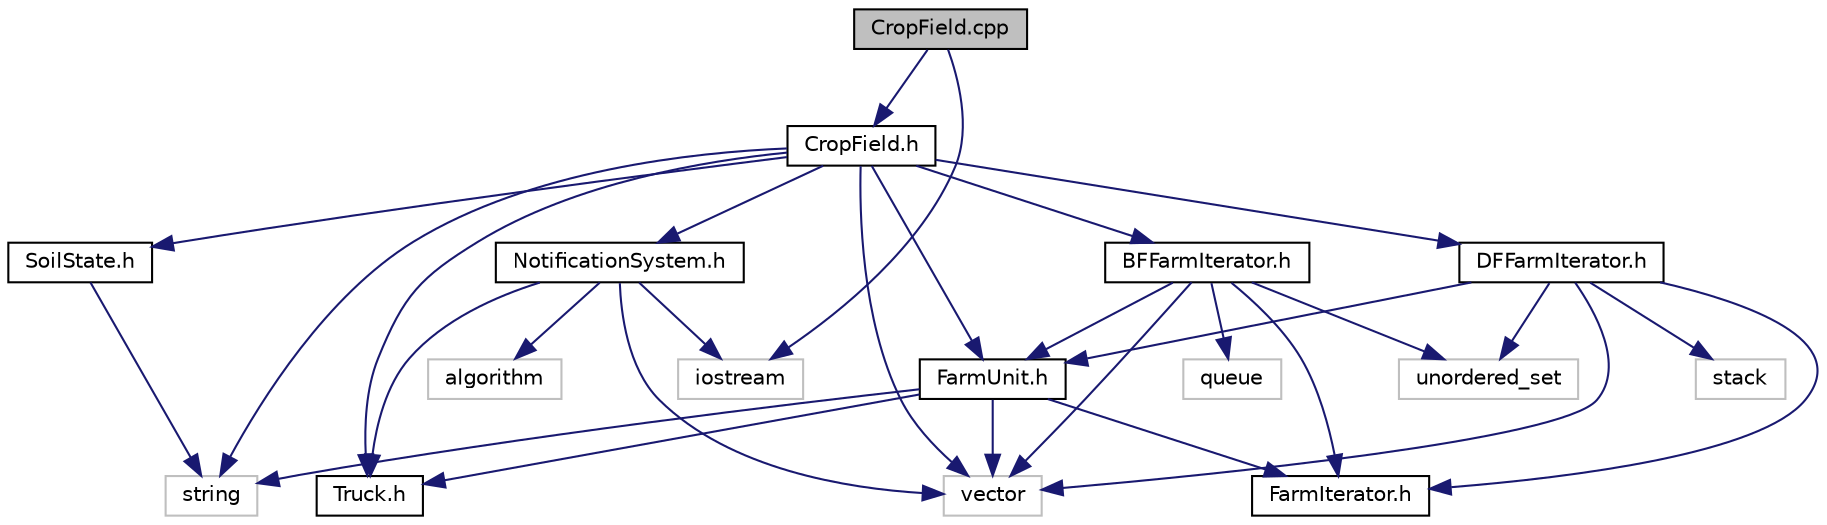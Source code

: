 digraph "CropField.cpp"
{
 // LATEX_PDF_SIZE
  edge [fontname="Helvetica",fontsize="10",labelfontname="Helvetica",labelfontsize="10"];
  node [fontname="Helvetica",fontsize="10",shape=record];
  Node1 [label="CropField.cpp",height=0.2,width=0.4,color="black", fillcolor="grey75", style="filled", fontcolor="black",tooltip=" "];
  Node1 -> Node2 [color="midnightblue",fontsize="10",style="solid"];
  Node2 [label="CropField.h",height=0.2,width=0.4,color="black", fillcolor="white", style="filled",URL="$CropField_8h.html",tooltip=" "];
  Node2 -> Node3 [color="midnightblue",fontsize="10",style="solid"];
  Node3 [label="FarmUnit.h",height=0.2,width=0.4,color="black", fillcolor="white", style="filled",URL="$FarmUnit_8h.html",tooltip=" "];
  Node3 -> Node4 [color="midnightblue",fontsize="10",style="solid"];
  Node4 [label="vector",height=0.2,width=0.4,color="grey75", fillcolor="white", style="filled",tooltip=" "];
  Node3 -> Node5 [color="midnightblue",fontsize="10",style="solid"];
  Node5 [label="string",height=0.2,width=0.4,color="grey75", fillcolor="white", style="filled",tooltip=" "];
  Node3 -> Node6 [color="midnightblue",fontsize="10",style="solid"];
  Node6 [label="Truck.h",height=0.2,width=0.4,color="black", fillcolor="white", style="filled",URL="$Truck_8h.html",tooltip=" "];
  Node3 -> Node7 [color="midnightblue",fontsize="10",style="solid"];
  Node7 [label="FarmIterator.h",height=0.2,width=0.4,color="black", fillcolor="white", style="filled",URL="$FarmIterator_8h.html",tooltip=" "];
  Node2 -> Node8 [color="midnightblue",fontsize="10",style="solid"];
  Node8 [label="SoilState.h",height=0.2,width=0.4,color="black", fillcolor="white", style="filled",URL="$SoilState_8h.html",tooltip=" "];
  Node8 -> Node5 [color="midnightblue",fontsize="10",style="solid"];
  Node2 -> Node9 [color="midnightblue",fontsize="10",style="solid"];
  Node9 [label="NotificationSystem.h",height=0.2,width=0.4,color="black", fillcolor="white", style="filled",URL="$NotificationSystem_8h.html",tooltip=" "];
  Node9 -> Node4 [color="midnightblue",fontsize="10",style="solid"];
  Node9 -> Node10 [color="midnightblue",fontsize="10",style="solid"];
  Node10 [label="algorithm",height=0.2,width=0.4,color="grey75", fillcolor="white", style="filled",tooltip=" "];
  Node9 -> Node6 [color="midnightblue",fontsize="10",style="solid"];
  Node9 -> Node11 [color="midnightblue",fontsize="10",style="solid"];
  Node11 [label="iostream",height=0.2,width=0.4,color="grey75", fillcolor="white", style="filled",tooltip=" "];
  Node2 -> Node6 [color="midnightblue",fontsize="10",style="solid"];
  Node2 -> Node12 [color="midnightblue",fontsize="10",style="solid"];
  Node12 [label="BFFarmIterator.h",height=0.2,width=0.4,color="black", fillcolor="white", style="filled",URL="$BFFarmIterator_8h.html",tooltip=" "];
  Node12 -> Node7 [color="midnightblue",fontsize="10",style="solid"];
  Node12 -> Node3 [color="midnightblue",fontsize="10",style="solid"];
  Node12 -> Node4 [color="midnightblue",fontsize="10",style="solid"];
  Node12 -> Node13 [color="midnightblue",fontsize="10",style="solid"];
  Node13 [label="queue",height=0.2,width=0.4,color="grey75", fillcolor="white", style="filled",tooltip=" "];
  Node12 -> Node14 [color="midnightblue",fontsize="10",style="solid"];
  Node14 [label="unordered_set",height=0.2,width=0.4,color="grey75", fillcolor="white", style="filled",tooltip=" "];
  Node2 -> Node15 [color="midnightblue",fontsize="10",style="solid"];
  Node15 [label="DFFarmIterator.h",height=0.2,width=0.4,color="black", fillcolor="white", style="filled",URL="$DFFarmIterator_8h.html",tooltip=" "];
  Node15 -> Node7 [color="midnightblue",fontsize="10",style="solid"];
  Node15 -> Node3 [color="midnightblue",fontsize="10",style="solid"];
  Node15 -> Node16 [color="midnightblue",fontsize="10",style="solid"];
  Node16 [label="stack",height=0.2,width=0.4,color="grey75", fillcolor="white", style="filled",tooltip=" "];
  Node15 -> Node4 [color="midnightblue",fontsize="10",style="solid"];
  Node15 -> Node14 [color="midnightblue",fontsize="10",style="solid"];
  Node2 -> Node5 [color="midnightblue",fontsize="10",style="solid"];
  Node2 -> Node4 [color="midnightblue",fontsize="10",style="solid"];
  Node1 -> Node11 [color="midnightblue",fontsize="10",style="solid"];
}
